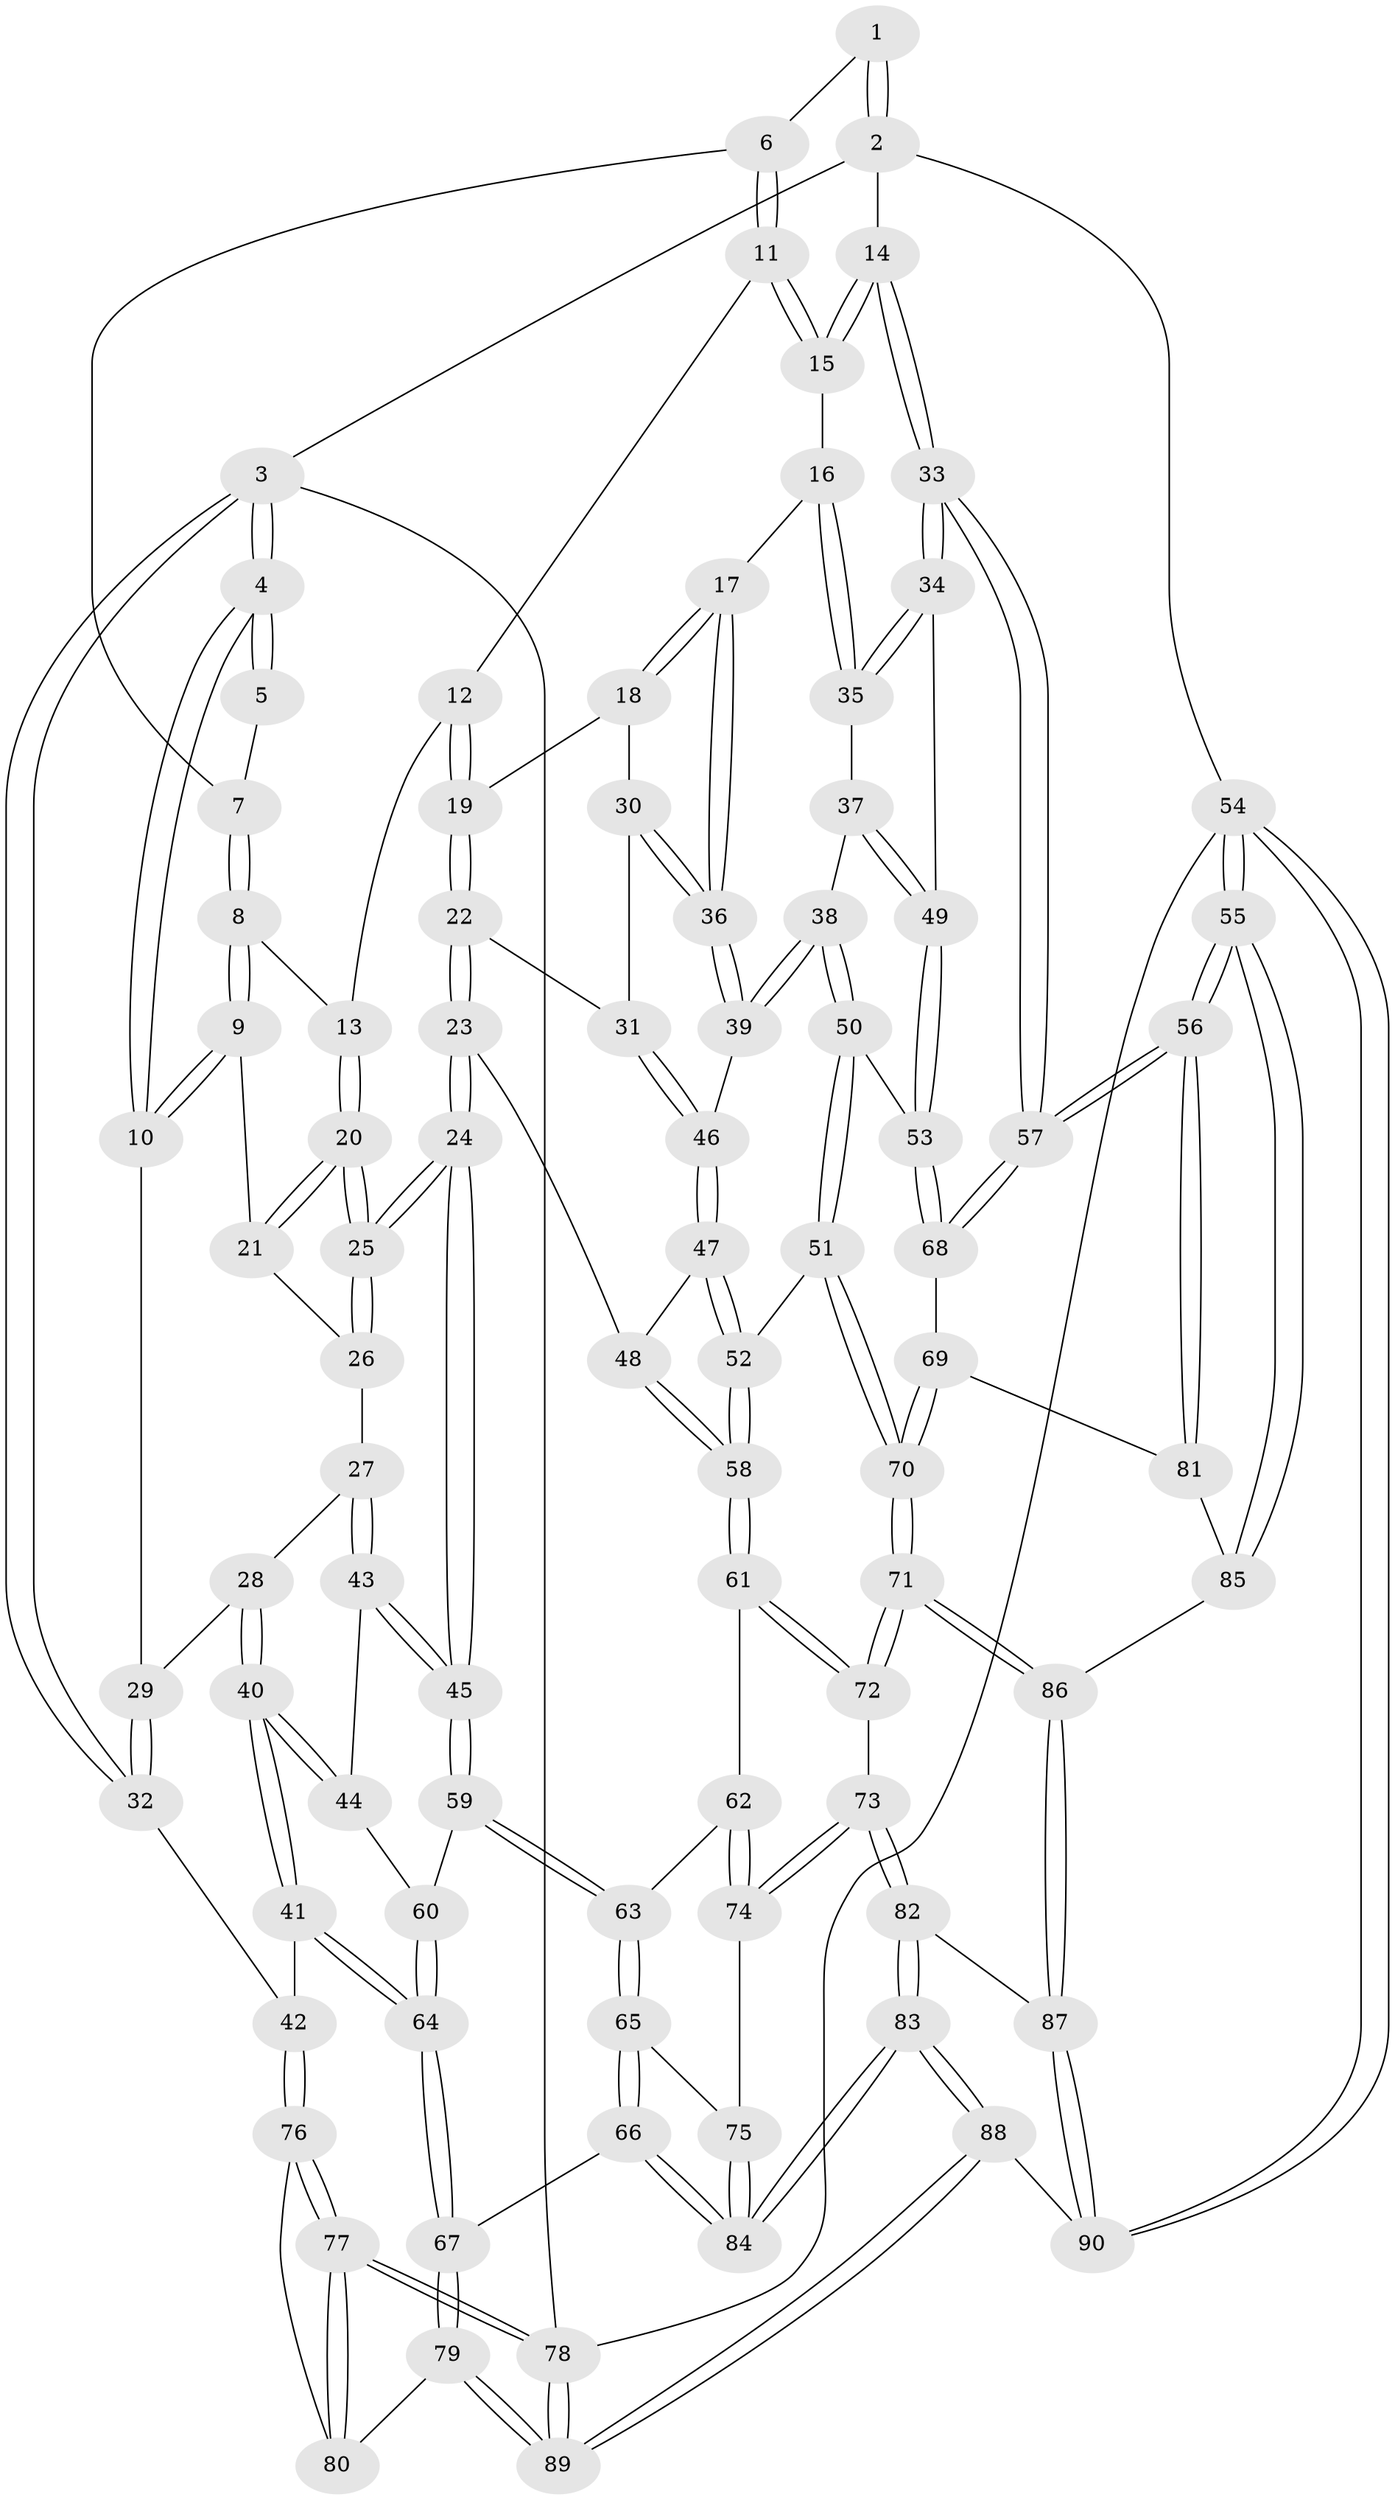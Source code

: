 // coarse degree distribution, {4: 0.4528301886792453, 6: 0.11320754716981132, 5: 0.22641509433962265, 3: 0.18867924528301888, 2: 0.018867924528301886}
// Generated by graph-tools (version 1.1) at 2025/52/02/27/25 19:52:36]
// undirected, 90 vertices, 222 edges
graph export_dot {
graph [start="1"]
  node [color=gray90,style=filled];
  1 [pos="+0.6564199864926203+0"];
  2 [pos="+1+0"];
  3 [pos="+0+0"];
  4 [pos="+0+0"];
  5 [pos="+0.27060131118520586+0"];
  6 [pos="+0.585365522730734+0.10666841555208552"];
  7 [pos="+0.30343885123017295+0"];
  8 [pos="+0.2941835769586734+0.1049316742046109"];
  9 [pos="+0.28165764837445223+0.12835985812923234"];
  10 [pos="+0.16524840610588964+0.20609317498203295"];
  11 [pos="+0.5863240690779267+0.1140011913284029"];
  12 [pos="+0.5509087393277528+0.16104675386496486"];
  13 [pos="+0.5064078354696748+0.18251795600482945"];
  14 [pos="+1+0"];
  15 [pos="+0.8224403037543258+0.2014873034050591"];
  16 [pos="+0.822196150097227+0.20225267942876546"];
  17 [pos="+0.7925004374016648+0.25094005194624347"];
  18 [pos="+0.6844922512559957+0.2797144960078215"];
  19 [pos="+0.6097437676763441+0.29006815624507903"];
  20 [pos="+0.4406480514824743+0.33318626655456796"];
  21 [pos="+0.33332737122250033+0.23059668193618027"];
  22 [pos="+0.5618815138388467+0.38148561397274794"];
  23 [pos="+0.48909100906461817+0.43333505163611535"];
  24 [pos="+0.47283364314998527+0.4330162569034312"];
  25 [pos="+0.4416899660975375+0.34071944024903783"];
  26 [pos="+0.2865710704973157+0.3275382924443563"];
  27 [pos="+0.2320033574241108+0.36212538395823884"];
  28 [pos="+0.1989527681801443+0.3374386415715959"];
  29 [pos="+0.14726407958314502+0.24075926814170723"];
  30 [pos="+0.654722976656957+0.3650056436104141"];
  31 [pos="+0.5844493023884607+0.3819725559245531"];
  32 [pos="+0+0.3558707089557755"];
  33 [pos="+1+0.4947568229383028"];
  34 [pos="+1+0.47975799263140134"];
  35 [pos="+0.9184340689052758+0.3614325647588499"];
  36 [pos="+0.7723935269840757+0.36841674870854146"];
  37 [pos="+0.8500372586062356+0.43684330523170006"];
  38 [pos="+0.7785353727626033+0.4044564192511213"];
  39 [pos="+0.7745018298016737+0.39997799325048156"];
  40 [pos="+0.043355021636562324+0.5105745764652043"];
  41 [pos="+0.036413648596343336+0.5125810083386205"];
  42 [pos="+0+0.49738453002596916"];
  43 [pos="+0.27651714689604223+0.4510660740596856"];
  44 [pos="+0.13514054922157764+0.5092104903220693"];
  45 [pos="+0.38714927659724757+0.5115609464008575"];
  46 [pos="+0.7232134151297542+0.4329451725051079"];
  47 [pos="+0.6794785539011607+0.48770114403497683"];
  48 [pos="+0.5295348172356864+0.4625292469401608"];
  49 [pos="+0.8909577660018109+0.4745839257117804"];
  50 [pos="+0.7840096438049293+0.6018969075625291"];
  51 [pos="+0.7368272680643934+0.6185613309893921"];
  52 [pos="+0.7217590607188844+0.6162434755387326"];
  53 [pos="+0.8152467496010424+0.6030578926723671"];
  54 [pos="+1+1"];
  55 [pos="+1+0.9633195175295192"];
  56 [pos="+1+0.7023701852864609"];
  57 [pos="+1+0.6556619917764781"];
  58 [pos="+0.6369655567753615+0.6444372426884772"];
  59 [pos="+0.38669381303196454+0.5144896737030648"];
  60 [pos="+0.22131512988923618+0.5885691529544139"];
  61 [pos="+0.6269547930123514+0.6560673863538437"];
  62 [pos="+0.56242258353847+0.6714360034471185"];
  63 [pos="+0.39870371620379397+0.6241102663243702"];
  64 [pos="+0.1809217086186503+0.686780351945788"];
  65 [pos="+0.3584773603772178+0.7186452864542844"];
  66 [pos="+0.30570238086971074+0.7866940416887965"];
  67 [pos="+0.2092964983298047+0.8075017420498941"];
  68 [pos="+0.9072798350058086+0.6538954544351818"];
  69 [pos="+0.8582018862220012+0.7366195179971544"];
  70 [pos="+0.7773727188564614+0.8046356237748236"];
  71 [pos="+0.7739662710268939+0.8161467894324235"];
  72 [pos="+0.6481116680587595+0.7878457829037184"];
  73 [pos="+0.6161086076537048+0.8168557640625911"];
  74 [pos="+0.5326584407223+0.7583285590764438"];
  75 [pos="+0.5136800839733601+0.7692779694039366"];
  76 [pos="+0+0.7122737646623729"];
  77 [pos="+0+1"];
  78 [pos="+0+1"];
  79 [pos="+0.18727762677974746+0.8254102528631894"];
  80 [pos="+0.13971529688226292+0.8166002365912063"];
  81 [pos="+0.9301166294672223+0.8184392091062007"];
  82 [pos="+0.5672776478423289+0.9264112916758452"];
  83 [pos="+0.5046708490905409+0.9770946944523138"];
  84 [pos="+0.4933724944721836+0.9613044520771479"];
  85 [pos="+0.8425642395384851+0.8871323321093686"];
  86 [pos="+0.8071164741399734+0.9037036588401436"];
  87 [pos="+0.805786469730153+0.9092127008752915"];
  88 [pos="+0.49353712956779794+1"];
  89 [pos="+0.1605775553091267+1"];
  90 [pos="+0.8825979425262439+1"];
  1 -- 2;
  1 -- 2;
  1 -- 6;
  2 -- 3;
  2 -- 14;
  2 -- 54;
  3 -- 4;
  3 -- 4;
  3 -- 32;
  3 -- 32;
  3 -- 78;
  4 -- 5;
  4 -- 5;
  4 -- 10;
  4 -- 10;
  5 -- 7;
  6 -- 7;
  6 -- 11;
  6 -- 11;
  7 -- 8;
  7 -- 8;
  8 -- 9;
  8 -- 9;
  8 -- 13;
  9 -- 10;
  9 -- 10;
  9 -- 21;
  10 -- 29;
  11 -- 12;
  11 -- 15;
  11 -- 15;
  12 -- 13;
  12 -- 19;
  12 -- 19;
  13 -- 20;
  13 -- 20;
  14 -- 15;
  14 -- 15;
  14 -- 33;
  14 -- 33;
  15 -- 16;
  16 -- 17;
  16 -- 35;
  16 -- 35;
  17 -- 18;
  17 -- 18;
  17 -- 36;
  17 -- 36;
  18 -- 19;
  18 -- 30;
  19 -- 22;
  19 -- 22;
  20 -- 21;
  20 -- 21;
  20 -- 25;
  20 -- 25;
  21 -- 26;
  22 -- 23;
  22 -- 23;
  22 -- 31;
  23 -- 24;
  23 -- 24;
  23 -- 48;
  24 -- 25;
  24 -- 25;
  24 -- 45;
  24 -- 45;
  25 -- 26;
  25 -- 26;
  26 -- 27;
  27 -- 28;
  27 -- 43;
  27 -- 43;
  28 -- 29;
  28 -- 40;
  28 -- 40;
  29 -- 32;
  29 -- 32;
  30 -- 31;
  30 -- 36;
  30 -- 36;
  31 -- 46;
  31 -- 46;
  32 -- 42;
  33 -- 34;
  33 -- 34;
  33 -- 57;
  33 -- 57;
  34 -- 35;
  34 -- 35;
  34 -- 49;
  35 -- 37;
  36 -- 39;
  36 -- 39;
  37 -- 38;
  37 -- 49;
  37 -- 49;
  38 -- 39;
  38 -- 39;
  38 -- 50;
  38 -- 50;
  39 -- 46;
  40 -- 41;
  40 -- 41;
  40 -- 44;
  40 -- 44;
  41 -- 42;
  41 -- 64;
  41 -- 64;
  42 -- 76;
  42 -- 76;
  43 -- 44;
  43 -- 45;
  43 -- 45;
  44 -- 60;
  45 -- 59;
  45 -- 59;
  46 -- 47;
  46 -- 47;
  47 -- 48;
  47 -- 52;
  47 -- 52;
  48 -- 58;
  48 -- 58;
  49 -- 53;
  49 -- 53;
  50 -- 51;
  50 -- 51;
  50 -- 53;
  51 -- 52;
  51 -- 70;
  51 -- 70;
  52 -- 58;
  52 -- 58;
  53 -- 68;
  53 -- 68;
  54 -- 55;
  54 -- 55;
  54 -- 90;
  54 -- 90;
  54 -- 78;
  55 -- 56;
  55 -- 56;
  55 -- 85;
  55 -- 85;
  56 -- 57;
  56 -- 57;
  56 -- 81;
  56 -- 81;
  57 -- 68;
  57 -- 68;
  58 -- 61;
  58 -- 61;
  59 -- 60;
  59 -- 63;
  59 -- 63;
  60 -- 64;
  60 -- 64;
  61 -- 62;
  61 -- 72;
  61 -- 72;
  62 -- 63;
  62 -- 74;
  62 -- 74;
  63 -- 65;
  63 -- 65;
  64 -- 67;
  64 -- 67;
  65 -- 66;
  65 -- 66;
  65 -- 75;
  66 -- 67;
  66 -- 84;
  66 -- 84;
  67 -- 79;
  67 -- 79;
  68 -- 69;
  69 -- 70;
  69 -- 70;
  69 -- 81;
  70 -- 71;
  70 -- 71;
  71 -- 72;
  71 -- 72;
  71 -- 86;
  71 -- 86;
  72 -- 73;
  73 -- 74;
  73 -- 74;
  73 -- 82;
  73 -- 82;
  74 -- 75;
  75 -- 84;
  75 -- 84;
  76 -- 77;
  76 -- 77;
  76 -- 80;
  77 -- 78;
  77 -- 78;
  77 -- 80;
  77 -- 80;
  78 -- 89;
  78 -- 89;
  79 -- 80;
  79 -- 89;
  79 -- 89;
  81 -- 85;
  82 -- 83;
  82 -- 83;
  82 -- 87;
  83 -- 84;
  83 -- 84;
  83 -- 88;
  83 -- 88;
  85 -- 86;
  86 -- 87;
  86 -- 87;
  87 -- 90;
  87 -- 90;
  88 -- 89;
  88 -- 89;
  88 -- 90;
}
